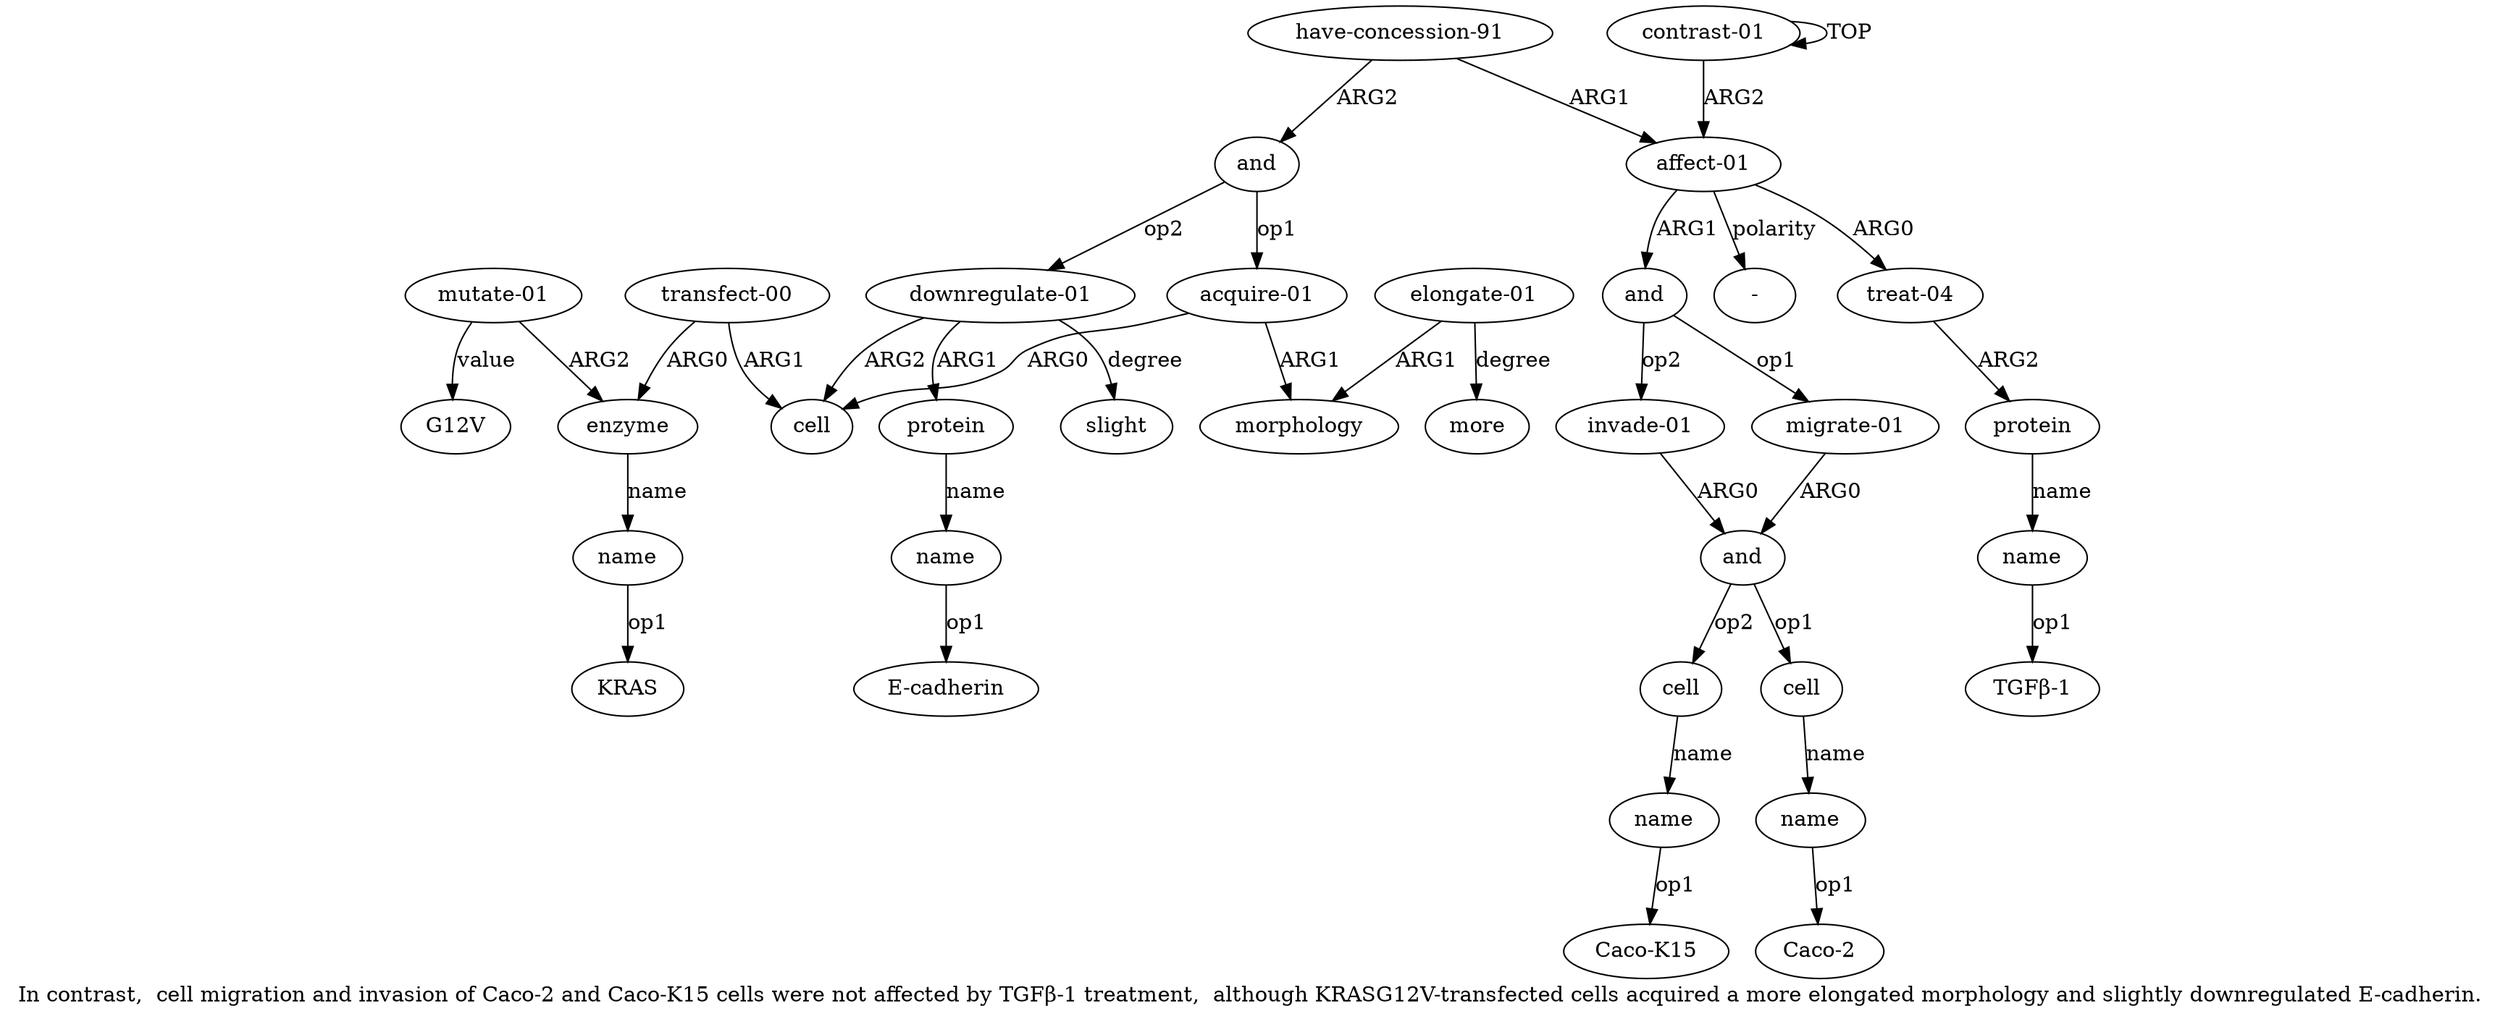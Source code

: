 digraph  {
	graph [label="In contrast,  cell migration and invasion of Caco-2 and Caco-K15 cells were not affected by TGFβ-1 treatment,  although KRASG12V-transfected \
cells acquired a more elongated morphology and slightly downregulated E-cadherin."];
	node [label="\N"];
	a20	 [color=black,
		gold_ind=20,
		gold_label="mutate-01",
		label="mutate-01",
		test_ind=20,
		test_label="mutate-01"];
	a18	 [color=black,
		gold_ind=18,
		gold_label=enzyme,
		label=enzyme,
		test_ind=18,
		test_label=enzyme];
	a20 -> a18 [key=0,
	color=black,
	gold_label=ARG2,
	label=ARG2,
	test_label=ARG2];
"a20 G12V" [color=black,
	gold_ind=-1,
	gold_label=G12V,
	label=G12V,
	test_ind=-1,
	test_label=G12V];
a20 -> "a20 G12V" [key=0,
color=black,
gold_label=value,
label=value,
test_label=value];
a21 [color=black,
gold_ind=21,
gold_label=morphology,
label=morphology,
test_ind=21,
test_label=morphology];
a22 [color=black,
gold_ind=22,
gold_label="elongate-01",
label="elongate-01",
test_ind=22,
test_label="elongate-01"];
a22 -> a21 [key=0,
color=black,
gold_label=ARG1,
label=ARG1,
test_label=ARG1];
a23 [color=black,
gold_ind=23,
gold_label=more,
label=more,
test_ind=23,
test_label=more];
a22 -> a23 [key=0,
color=black,
gold_label=degree,
label=degree,
test_label=degree];
a24 [color=black,
gold_ind=24,
gold_label="downregulate-01",
label="downregulate-01",
test_ind=24,
test_label="downregulate-01"];
a25 [color=black,
gold_ind=25,
gold_label=protein,
label=protein,
test_ind=25,
test_label=protein];
a24 -> a25 [key=0,
color=black,
gold_label=ARG1,
label=ARG1,
test_label=ARG1];
a27 [color=black,
gold_ind=27,
gold_label=slight,
label=slight,
test_ind=27,
test_label=slight];
a24 -> a27 [key=0,
color=black,
gold_label=degree,
label=degree,
test_label=degree];
a16 [color=black,
gold_ind=16,
gold_label=cell,
label=cell,
test_ind=16,
test_label=cell];
a24 -> a16 [key=0,
color=black,
gold_label=ARG2,
label=ARG2,
test_label=ARG2];
a26 [color=black,
gold_ind=26,
gold_label=name,
label=name,
test_ind=26,
test_label=name];
a25 -> a26 [key=0,
color=black,
gold_label=name,
label=name,
test_label=name];
"a26 E-cadherin" [color=black,
gold_ind=-1,
gold_label="E-cadherin",
label="E-cadherin",
test_ind=-1,
test_label="E-cadherin"];
a26 -> "a26 E-cadherin" [key=0,
color=black,
gold_label=op1,
label=op1,
test_label=op1];
"a4 TGFβ-1" [color=black,
gold_ind=-1,
gold_label="TGFβ-1",
label="TGFβ-1",
test_ind=-1,
test_label="TGFβ-1"];
"a1 -" [color=black,
gold_ind=-1,
gold_label="-",
label="-",
test_ind=-1,
test_label="-"];
a15 [color=black,
gold_ind=15,
gold_label="acquire-01",
label="acquire-01",
test_ind=15,
test_label="acquire-01"];
a15 -> a21 [key=0,
color=black,
gold_label=ARG1,
label=ARG1,
test_label=ARG1];
a15 -> a16 [key=0,
color=black,
gold_label=ARG0,
label=ARG0,
test_label=ARG0];
a14 [color=black,
gold_ind=14,
gold_label=and,
label=and,
test_ind=14,
test_label=and];
a14 -> a24 [key=0,
color=black,
gold_label=op2,
label=op2,
test_label=op2];
a14 -> a15 [key=0,
color=black,
gold_label=op1,
label=op1,
test_label=op1];
a17 [color=black,
gold_ind=17,
gold_label="transfect-00",
label="transfect-00",
test_ind=17,
test_label="transfect-00"];
a17 -> a16 [key=0,
color=black,
gold_label=ARG1,
label=ARG1,
test_label=ARG1];
a17 -> a18 [key=0,
color=black,
gold_label=ARG0,
label=ARG0,
test_label=ARG0];
a11 [color=black,
gold_ind=11,
gold_label=name,
label=name,
test_ind=11,
test_label=name];
"a11 Caco-K15" [color=black,
gold_ind=-1,
gold_label="Caco-K15",
label="Caco-K15",
test_ind=-1,
test_label="Caco-K15"];
a11 -> "a11 Caco-K15" [key=0,
color=black,
gold_label=op1,
label=op1,
test_label=op1];
a10 [color=black,
gold_ind=10,
gold_label=cell,
label=cell,
test_ind=10,
test_label=cell];
a10 -> a11 [key=0,
color=black,
gold_label=name,
label=name,
test_label=name];
a13 [color=black,
gold_ind=13,
gold_label="have-concession-91",
label="have-concession-91",
test_ind=13,
test_label="have-concession-91"];
a13 -> a14 [key=0,
color=black,
gold_label=ARG2,
label=ARG2,
test_label=ARG2];
a1 [color=black,
gold_ind=1,
gold_label="affect-01",
label="affect-01",
test_ind=1,
test_label="affect-01"];
a13 -> a1 [key=0,
color=black,
gold_label=ARG1,
label=ARG1,
test_label=ARG1];
a12 [color=black,
gold_ind=12,
gold_label="invade-01",
label="invade-01",
test_ind=12,
test_label="invade-01"];
a7 [color=black,
gold_ind=7,
gold_label=and,
label=and,
test_ind=7,
test_label=and];
a12 -> a7 [key=0,
color=black,
gold_label=ARG0,
label=ARG0,
test_label=ARG0];
a19 [color=black,
gold_ind=19,
gold_label=name,
label=name,
test_ind=19,
test_label=name];
"a19 KRAS" [color=black,
gold_ind=-1,
gold_label=KRAS,
label=KRAS,
test_ind=-1,
test_label=KRAS];
a19 -> "a19 KRAS" [key=0,
color=black,
gold_label=op1,
label=op1,
test_label=op1];
a18 -> a19 [key=0,
color=black,
gold_label=name,
label=name,
test_label=name];
a1 -> "a1 -" [key=0,
color=black,
gold_label=polarity,
label=polarity,
test_label=polarity];
a2 [color=black,
gold_ind=2,
gold_label="treat-04",
label="treat-04",
test_ind=2,
test_label="treat-04"];
a1 -> a2 [key=0,
color=black,
gold_label=ARG0,
label=ARG0,
test_label=ARG0];
a5 [color=black,
gold_ind=5,
gold_label=and,
label=and,
test_ind=5,
test_label=and];
a1 -> a5 [key=0,
color=black,
gold_label=ARG1,
label=ARG1,
test_label=ARG1];
a0 [color=black,
gold_ind=0,
gold_label="contrast-01",
label="contrast-01",
test_ind=0,
test_label="contrast-01"];
a0 -> a1 [key=0,
color=black,
gold_label=ARG2,
label=ARG2,
test_label=ARG2];
a0 -> a0 [key=0,
color=black,
gold_label=TOP,
label=TOP,
test_label=TOP];
a3 [color=black,
gold_ind=3,
gold_label=protein,
label=protein,
test_ind=3,
test_label=protein];
a4 [color=black,
gold_ind=4,
gold_label=name,
label=name,
test_ind=4,
test_label=name];
a3 -> a4 [key=0,
color=black,
gold_label=name,
label=name,
test_label=name];
a2 -> a3 [key=0,
color=black,
gold_label=ARG2,
label=ARG2,
test_label=ARG2];
a5 -> a12 [key=0,
color=black,
gold_label=op2,
label=op2,
test_label=op2];
a6 [color=black,
gold_ind=6,
gold_label="migrate-01",
label="migrate-01",
test_ind=6,
test_label="migrate-01"];
a5 -> a6 [key=0,
color=black,
gold_label=op1,
label=op1,
test_label=op1];
a4 -> "a4 TGFβ-1" [key=0,
color=black,
gold_label=op1,
label=op1,
test_label=op1];
a7 -> a10 [key=0,
color=black,
gold_label=op2,
label=op2,
test_label=op2];
a8 [color=black,
gold_ind=8,
gold_label=cell,
label=cell,
test_ind=8,
test_label=cell];
a7 -> a8 [key=0,
color=black,
gold_label=op1,
label=op1,
test_label=op1];
a6 -> a7 [key=0,
color=black,
gold_label=ARG0,
label=ARG0,
test_label=ARG0];
a9 [color=black,
gold_ind=9,
gold_label=name,
label=name,
test_ind=9,
test_label=name];
"a9 Caco-2" [color=black,
gold_ind=-1,
gold_label="Caco-2",
label="Caco-2",
test_ind=-1,
test_label="Caco-2"];
a9 -> "a9 Caco-2" [key=0,
color=black,
gold_label=op1,
label=op1,
test_label=op1];
a8 -> a9 [key=0,
color=black,
gold_label=name,
label=name,
test_label=name];
}
